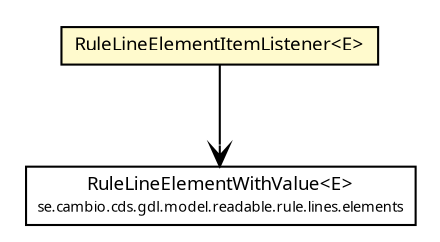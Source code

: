 #!/usr/local/bin/dot
#
# Class diagram 
# Generated by UMLGraph version R5_6 (http://www.umlgraph.org/)
#

digraph G {
	edge [fontname="Trebuchet MS",fontsize=10,labelfontname="Trebuchet MS",labelfontsize=10];
	node [fontname="Trebuchet MS",fontsize=10,shape=plaintext];
	nodesep=0.25;
	ranksep=0.5;
	// se.cambio.cds.gdl.model.readable.rule.lines.elements.RuleLineElementWithValue<E>
	c294883 [label=<<table title="se.cambio.cds.gdl.model.readable.rule.lines.elements.RuleLineElementWithValue" border="0" cellborder="1" cellspacing="0" cellpadding="2" port="p" href="../../../model/readable/rule/lines/elements/RuleLineElementWithValue.html">
		<tr><td><table border="0" cellspacing="0" cellpadding="1">
<tr><td align="center" balign="center"><font face="Trebuchet MS"> RuleLineElementWithValue&lt;E&gt; </font></td></tr>
<tr><td align="center" balign="center"><font face="Trebuchet MS" point-size="7.0"> se.cambio.cds.gdl.model.readable.rule.lines.elements </font></td></tr>
		</table></td></tr>
		</table>>, URL="../../../model/readable/rule/lines/elements/RuleLineElementWithValue.html", fontname="Trebuchet MS", fontcolor="black", fontsize=9.0];
	// se.cambio.cds.gdl.editor.view.listeners.RuleLineElementItemListener<E>
	c295070 [label=<<table title="se.cambio.cds.gdl.editor.view.listeners.RuleLineElementItemListener" border="0" cellborder="1" cellspacing="0" cellpadding="2" port="p" bgcolor="lemonChiffon" href="./RuleLineElementItemListener.html">
		<tr><td><table border="0" cellspacing="0" cellpadding="1">
<tr><td align="center" balign="center"><font face="Trebuchet MS"> RuleLineElementItemListener&lt;E&gt; </font></td></tr>
		</table></td></tr>
		</table>>, URL="./RuleLineElementItemListener.html", fontname="Trebuchet MS", fontcolor="black", fontsize=9.0];
	// se.cambio.cds.gdl.editor.view.listeners.RuleLineElementItemListener<E> NAVASSOC se.cambio.cds.gdl.model.readable.rule.lines.elements.RuleLineElementWithValue<E>
	c295070:p -> c294883:p [taillabel="", label="", headlabel="", fontname="Trebuchet MS", fontcolor="black", fontsize=10.0, color="black", arrowhead=open];
}

